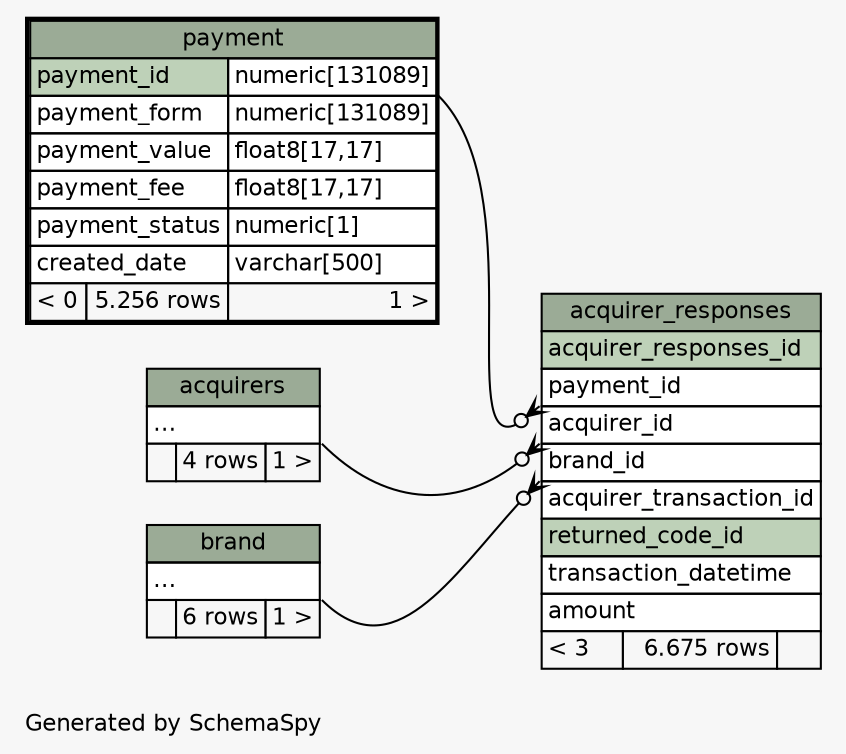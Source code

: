 // dot null on Windows 10 10.0
// SchemaSpy rev 590
digraph "twoDegreesRelationshipsDiagram" {
  graph [
    rankdir="RL"
    bgcolor="#f7f7f7"
    label="\nGenerated by SchemaSpy"
    labeljust="l"
    nodesep="0.18"
    ranksep="0.46"
    fontname="Helvetica"
    fontsize="11"
  ];
  node [
    fontname="Helvetica"
    fontsize="11"
    shape="plaintext"
  ];
  edge [
    arrowsize="0.8"
  ];
  "acquirer_responses":"acquirer_id":sw -> "acquirers":"elipses":se [arrowhead=none dir=back arrowtail=crowodot];
  "acquirer_responses":"brand_id":sw -> "brand":"elipses":se [arrowhead=none dir=back arrowtail=crowodot];
  "acquirer_responses":"payment_id":sw -> "payment":"payment_id.type":se [arrowhead=none dir=back arrowtail=crowodot];
  "acquirer_responses" [
    label=<
    <TABLE BORDER="0" CELLBORDER="1" CELLSPACING="0" BGCOLOR="#ffffff">
      <TR><TD COLSPAN="3" BGCOLOR="#9bab96" ALIGN="CENTER">acquirer_responses</TD></TR>
      <TR><TD PORT="acquirer_responses_id" COLSPAN="3" BGCOLOR="#bed1b8" ALIGN="LEFT">acquirer_responses_id</TD></TR>
      <TR><TD PORT="payment_id" COLSPAN="3" ALIGN="LEFT">payment_id</TD></TR>
      <TR><TD PORT="acquirer_id" COLSPAN="3" ALIGN="LEFT">acquirer_id</TD></TR>
      <TR><TD PORT="brand_id" COLSPAN="3" ALIGN="LEFT">brand_id</TD></TR>
      <TR><TD PORT="acquirer_transaction_id" COLSPAN="3" ALIGN="LEFT">acquirer_transaction_id</TD></TR>
      <TR><TD PORT="returned_code_id" COLSPAN="3" BGCOLOR="#bed1b8" ALIGN="LEFT">returned_code_id</TD></TR>
      <TR><TD PORT="transaction_datetime" COLSPAN="3" ALIGN="LEFT">transaction_datetime</TD></TR>
      <TR><TD PORT="amount" COLSPAN="3" ALIGN="LEFT">amount</TD></TR>
      <TR><TD ALIGN="LEFT" BGCOLOR="#f7f7f7">&lt; 3</TD><TD ALIGN="RIGHT" BGCOLOR="#f7f7f7">6.675 rows</TD><TD ALIGN="RIGHT" BGCOLOR="#f7f7f7">  </TD></TR>
    </TABLE>>
    URL="acquirer_responses.html"
    tooltip="acquirer_responses"
  ];
  "acquirers" [
    label=<
    <TABLE BORDER="0" CELLBORDER="1" CELLSPACING="0" BGCOLOR="#ffffff">
      <TR><TD COLSPAN="3" BGCOLOR="#9bab96" ALIGN="CENTER">acquirers</TD></TR>
      <TR><TD PORT="elipses" COLSPAN="3" ALIGN="LEFT">...</TD></TR>
      <TR><TD ALIGN="LEFT" BGCOLOR="#f7f7f7">  </TD><TD ALIGN="RIGHT" BGCOLOR="#f7f7f7">4 rows</TD><TD ALIGN="RIGHT" BGCOLOR="#f7f7f7">1 &gt;</TD></TR>
    </TABLE>>
    URL="acquirers.html"
    tooltip="acquirers"
  ];
  "brand" [
    label=<
    <TABLE BORDER="0" CELLBORDER="1" CELLSPACING="0" BGCOLOR="#ffffff">
      <TR><TD COLSPAN="3" BGCOLOR="#9bab96" ALIGN="CENTER">brand</TD></TR>
      <TR><TD PORT="elipses" COLSPAN="3" ALIGN="LEFT">...</TD></TR>
      <TR><TD ALIGN="LEFT" BGCOLOR="#f7f7f7">  </TD><TD ALIGN="RIGHT" BGCOLOR="#f7f7f7">6 rows</TD><TD ALIGN="RIGHT" BGCOLOR="#f7f7f7">1 &gt;</TD></TR>
    </TABLE>>
    URL="brand.html"
    tooltip="brand"
  ];
  "payment" [
    label=<
    <TABLE BORDER="2" CELLBORDER="1" CELLSPACING="0" BGCOLOR="#ffffff">
      <TR><TD COLSPAN="3" BGCOLOR="#9bab96" ALIGN="CENTER">payment</TD></TR>
      <TR><TD PORT="payment_id" COLSPAN="2" BGCOLOR="#bed1b8" ALIGN="LEFT">payment_id</TD><TD PORT="payment_id.type" ALIGN="LEFT">numeric[131089]</TD></TR>
      <TR><TD PORT="payment_form" COLSPAN="2" ALIGN="LEFT">payment_form</TD><TD PORT="payment_form.type" ALIGN="LEFT">numeric[131089]</TD></TR>
      <TR><TD PORT="payment_value" COLSPAN="2" ALIGN="LEFT">payment_value</TD><TD PORT="payment_value.type" ALIGN="LEFT">float8[17,17]</TD></TR>
      <TR><TD PORT="payment_fee" COLSPAN="2" ALIGN="LEFT">payment_fee</TD><TD PORT="payment_fee.type" ALIGN="LEFT">float8[17,17]</TD></TR>
      <TR><TD PORT="payment_status" COLSPAN="2" ALIGN="LEFT">payment_status</TD><TD PORT="payment_status.type" ALIGN="LEFT">numeric[1]</TD></TR>
      <TR><TD PORT="created_date" COLSPAN="2" ALIGN="LEFT">created_date</TD><TD PORT="created_date.type" ALIGN="LEFT">varchar[500]</TD></TR>
      <TR><TD ALIGN="LEFT" BGCOLOR="#f7f7f7">&lt; 0</TD><TD ALIGN="RIGHT" BGCOLOR="#f7f7f7">5.256 rows</TD><TD ALIGN="RIGHT" BGCOLOR="#f7f7f7">1 &gt;</TD></TR>
    </TABLE>>
    URL="payment.html"
    tooltip="payment"
  ];
}
